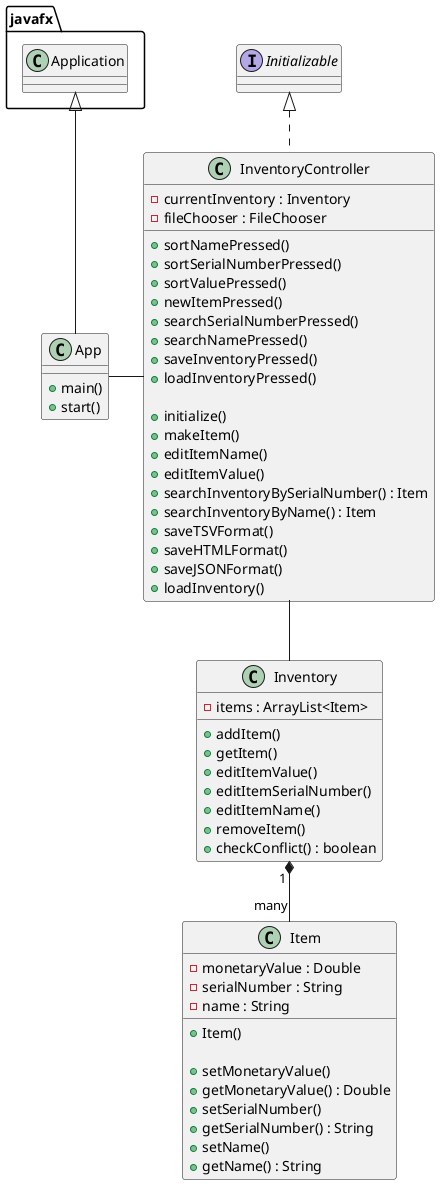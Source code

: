 @startuml
'https://plantuml.com/class-diagram

interface Initializable{}

class App {
    + main()
    + start()
}

class InventoryController {
- currentInventory : Inventory
'13.2, 14.1
- fileChooser : FileChooser

'1
'10
+ sortNamePressed()
'9
+ sortSerialNumberPressed()
'8
+ sortValuePressed()
'3
+ newItemPressed()
'11
+ searchSerialNumberPressed()
'12
+ searchNamePressed()
'13.0
+ saveInventoryPressed()
'14.0
+ loadInventoryPressed()

+ initialize()
+ makeItem()
'7
+ editItemName()
+ editItemValue()
'TODO + invalidSerialNumber(), open popup error window if I can figure out multiple tabs, otherwise change a text box to say error next to newItem button, calls search
+ searchInventoryBySerialNumber() : Item
+ searchInventoryByName() : Item
'13.1.1
+ saveTSVFormat()
'13.1.2
+ saveHTMLFormat()
'13.1.3
+ saveJSONFormat()
+ loadInventory()
}

class Inventory {
- items : ArrayList<Item>

'3.0, calls checkConflict
+ addItem()
+ getItem()
'5
+ editItemValue()
'6.0, calls checkConflict
+ editItemSerialNumber()
'7
+ editItemName()
'4
+ removeItem()
'3.1, 6.1
+ checkConflict() : boolean

}

class Item {
'2.1
-monetaryValue : Double
'2.2
-serialNumber : String
'2.3
-name : String

+ Item()

+ setMonetaryValue()
+ getMonetaryValue() : Double
+ setSerialNumber()
+ getSerialNumber() : String
+ setName()
+ getName() : String
}

javafx.Application <|-- App
App - InventoryController
Initializable <|.. InventoryController
InventoryController -- Inventory
Inventory "1 " *-- "many" Item
@enduml